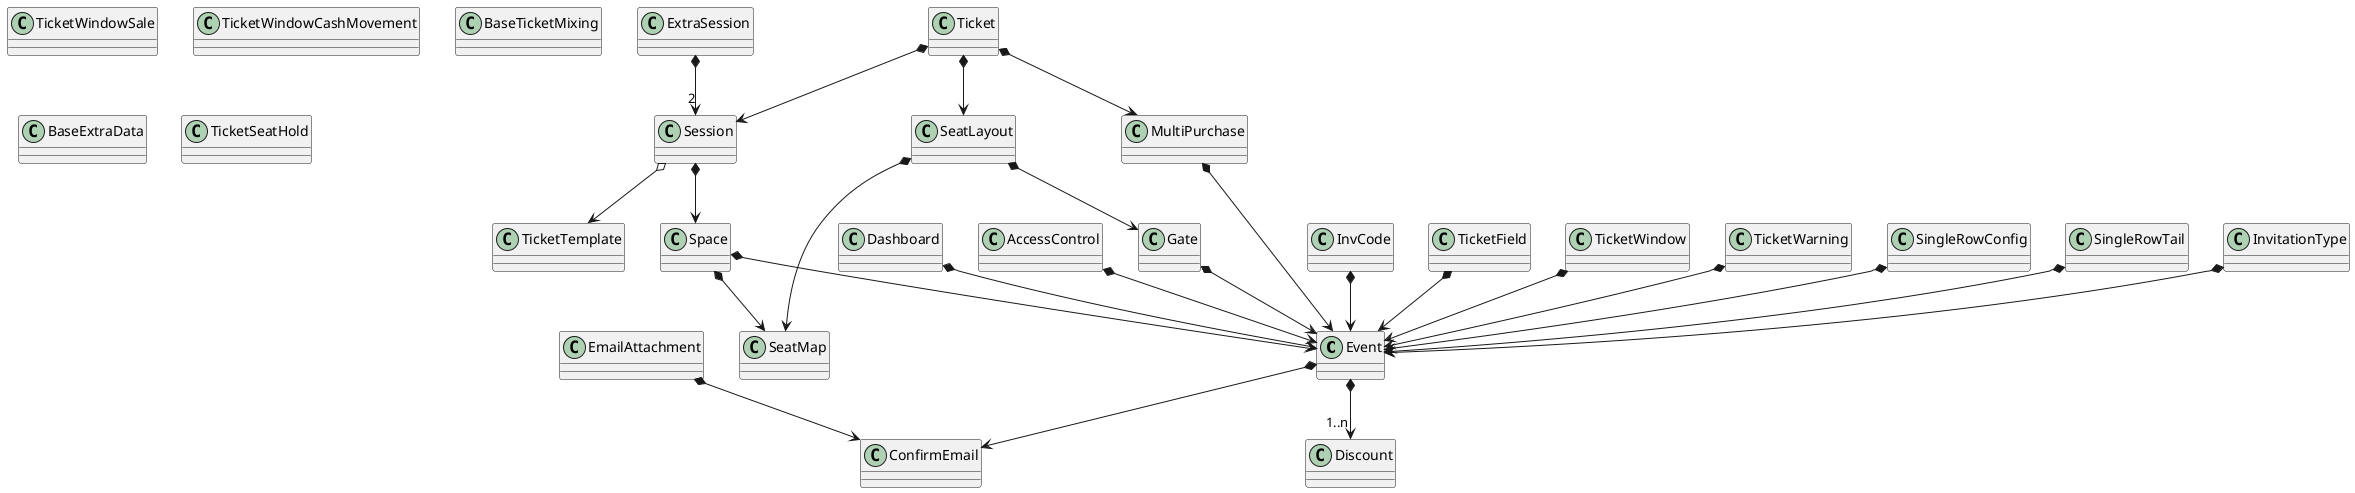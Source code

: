 @startuml

class Event
class Discount
class SeatMap
class Gate
class SeatLayout
class Space
class Session
class ExtraSession
class ConfirmEmail
class EmailAttachment
class InvCode
class TicketField
class TicketTemplate

class TicketWindow
class TicketWindowSale
class TicketWindowCashMovement

class BaseTicketMixing
class BaseExtraData
class MultiPurchase
class Ticket
class TicketWarning
class TicketSeatHold

class SingleRowConfig
class SingleRowTail

class InvitationType

class Dashboard

class AccessControl


Ticket *--> Session
Ticket *--> SeatLayout
Ticket *--> MultiPurchase

Event *--> ConfirmEmail
Event *--> "1..n" Discount

SeatLayout *--> SeatMap
SeatLayout *--> Gate

Space *--> Event
Space *--> SeatMap

Session *--> Space
Session o--> TicketTemplate
ExtraSession *--> "2" Session

EmailAttachment *--> ConfirmEmail

Gate *--> Event
InvCode *--> Event
TicketField *--> Event

TicketWindow *--> Event
MultiPurchase *--> Event
TicketWarning *--> Event
SingleRowConfig *--> Event
SingleRowTail *--> Event
InvitationType *--> Event
Dashboard *--> Event
AccessControl *--> Event

@enduml
